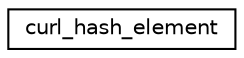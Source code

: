 digraph "Graphical Class Hierarchy"
{
  edge [fontname="Helvetica",fontsize="10",labelfontname="Helvetica",labelfontsize="10"];
  node [fontname="Helvetica",fontsize="10",shape=record];
  rankdir="LR";
  Node0 [label="curl_hash_element",height=0.2,width=0.4,color="black", fillcolor="white", style="filled",URL="$structcurl__hash__element.html"];
}
